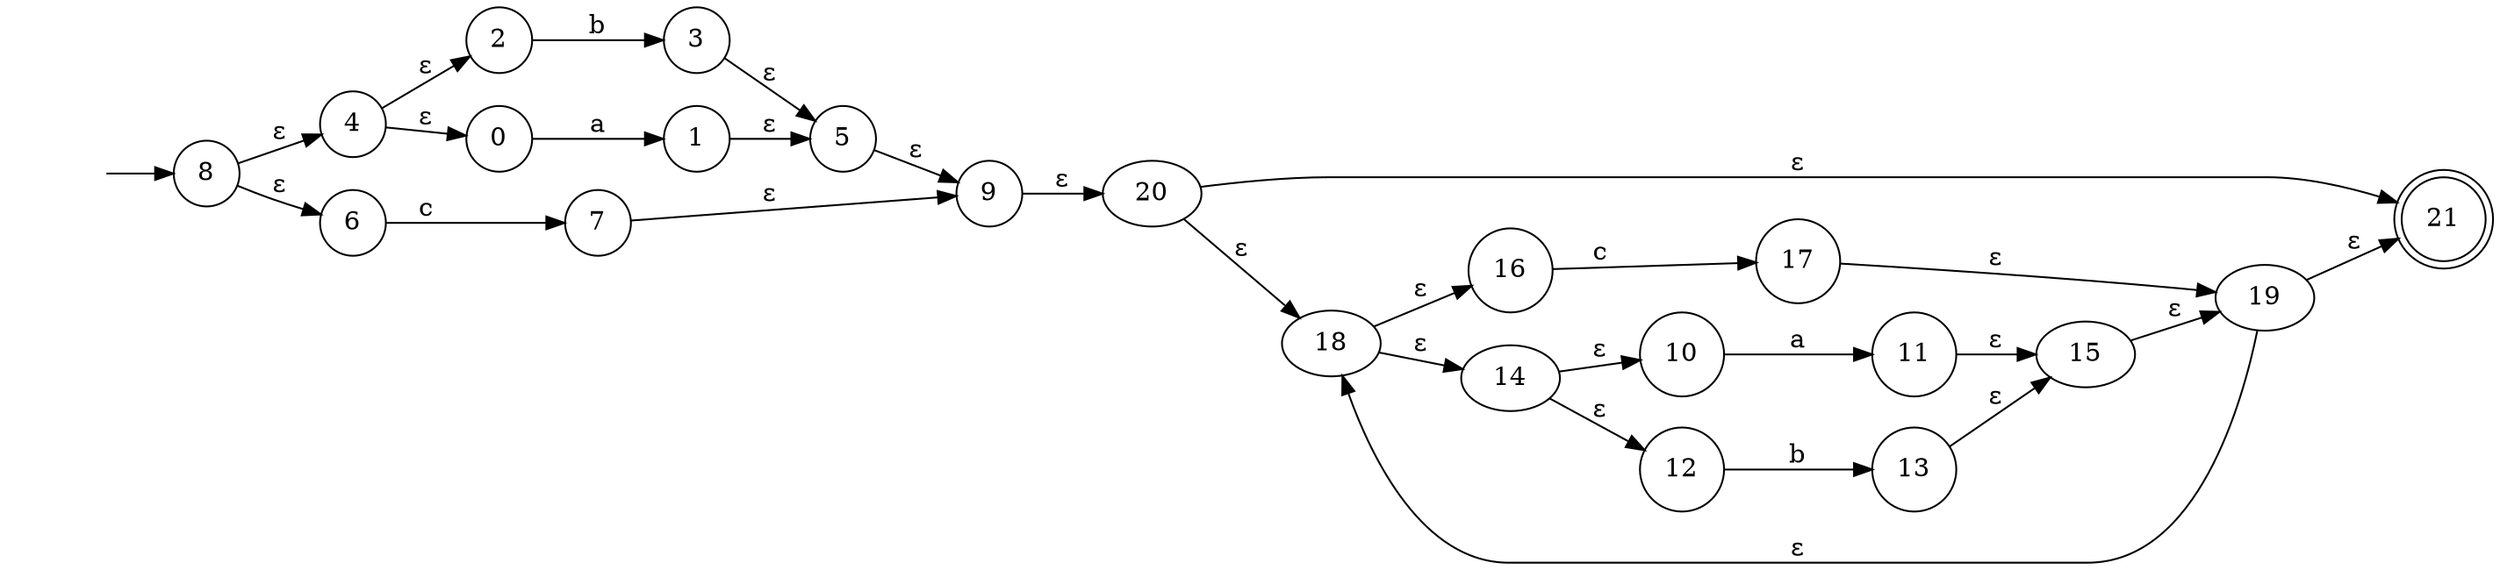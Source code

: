 digraph NFA {
	graph [rankdir=LR]
	"" [label="" shape=plaintext]
	21 [label=21 shape=doublecircle]
	9 [label=9 shape=circle]
	16 [label=16 shape=circle]
	4 [label=4 shape=circle]
	17 [label=17 shape=circle]
	5 [label=5 shape=circle]
	3 [label=3 shape=circle]
	10 [label=10 shape=circle]
	8 [label=8 shape=circle]
	6 [label=6 shape=circle]
	7 [label=7 shape=circle]
	11 [label=11 shape=circle]
	1 [label=1 shape=circle]
	12 [label=12 shape=circle]
	2 [label=2 shape=circle]
	13 [label=13 shape=circle]
	0 [label=0 shape=circle]
	"" -> 8 [label=""]
	9 -> 20 [label="ε"]
	8 -> 6 [label="ε"]
	8 -> 4 [label="ε"]
	5 -> 9 [label="ε"]
	7 -> 9 [label="ε"]
	4 -> 2 [label="ε"]
	4 -> 0 [label="ε"]
	1 -> 5 [label="ε"]
	3 -> 5 [label="ε"]
	0 -> 1 [label=a]
	2 -> 3 [label=b]
	6 -> 7 [label=c]
	20 -> 21 [label="ε"]
	20 -> 18 [label="ε"]
	19 -> 18 [label="ε"]
	19 -> 21 [label="ε"]
	18 -> 16 [label="ε"]
	18 -> 14 [label="ε"]
	15 -> 19 [label="ε"]
	17 -> 19 [label="ε"]
	14 -> 10 [label="ε"]
	14 -> 12 [label="ε"]
	11 -> 15 [label="ε"]
	13 -> 15 [label="ε"]
	10 -> 11 [label=a]
	12 -> 13 [label=b]
	16 -> 17 [label=c]
}
